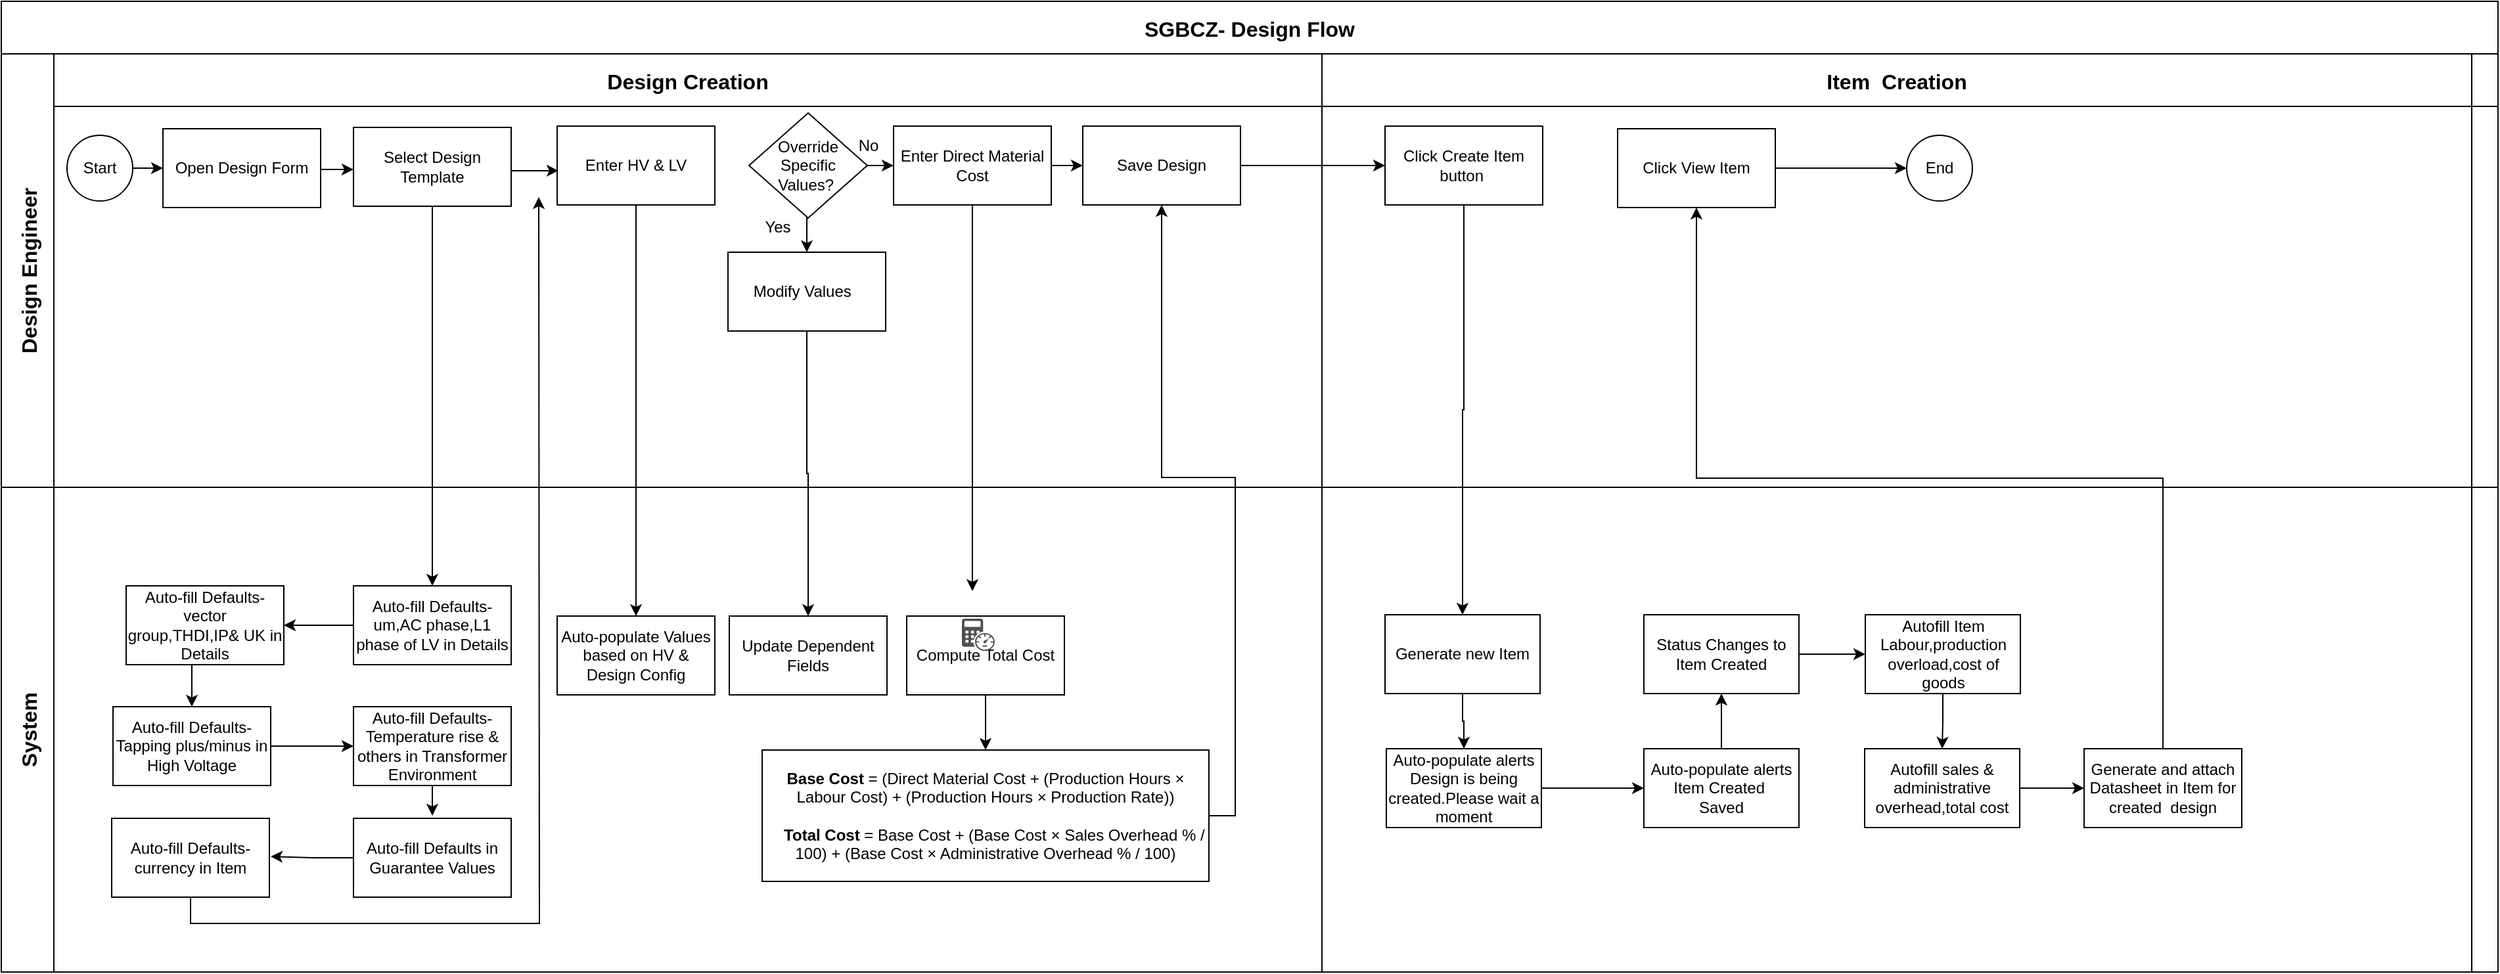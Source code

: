 <mxfile version="27.2.0">
  <diagram id="prtHgNgQTEPvFCAcTncT" name="Page-1">
    <mxGraphModel dx="1754" dy="827" grid="1" gridSize="10" guides="1" tooltips="1" connect="1" arrows="1" fold="1" page="1" pageScale="1" pageWidth="827" pageHeight="1169" math="0" shadow="0">
      <root>
        <mxCell id="0" />
        <mxCell id="1" parent="0" />
        <mxCell id="CLJ9GDin2j8_AuySWexl-37" value="SGBCZ- Design Flow" style="shape=table;childLayout=tableLayout;startSize=40;collapsible=0;recursiveResize=0;expand=0;fontSize=16;fontStyle=1" parent="1" vertex="1">
          <mxGeometry x="50" y="90" width="1900.0" height="739" as="geometry" />
        </mxCell>
        <mxCell id="CLJ9GDin2j8_AuySWexl-38" value="Design Engineer" style="shape=tableRow;horizontal=0;swimlaneHead=0;swimlaneBody=0;top=0;left=0;strokeColor=inherit;bottom=0;right=0;dropTarget=0;fontStyle=1;fillColor=none;points=[[0,0.5],[1,0.5]];portConstraint=eastwest;startSize=40;collapsible=0;recursiveResize=0;expand=0;fontSize=16;strokeWidth=1;" parent="CLJ9GDin2j8_AuySWexl-37" vertex="1">
          <mxGeometry y="40" width="1900.0" height="330" as="geometry" />
        </mxCell>
        <mxCell id="CLJ9GDin2j8_AuySWexl-39" value="Design Creation" style="swimlane;swimlaneHead=0;swimlaneBody=0;fontStyle=1;strokeColor=inherit;connectable=0;fillColor=none;startSize=40;collapsible=0;recursiveResize=0;expand=0;fontSize=16;" parent="CLJ9GDin2j8_AuySWexl-38" vertex="1">
          <mxGeometry x="40" width="965" height="330" as="geometry">
            <mxRectangle width="965" height="330" as="alternateBounds" />
          </mxGeometry>
        </mxCell>
        <mxCell id="2OwA6HHTgpjWCk6-XKWX-9" style="edgeStyle=orthogonalEdgeStyle;rounded=0;orthogonalLoop=1;jettySize=auto;html=1;exitX=1;exitY=0.5;exitDx=0;exitDy=0;entryX=0;entryY=0.5;entryDx=0;entryDy=0;" parent="CLJ9GDin2j8_AuySWexl-39" source="CLJ9GDin2j8_AuySWexl-55" target="CLJ9GDin2j8_AuySWexl-56" edge="1">
          <mxGeometry relative="1" as="geometry" />
        </mxCell>
        <mxCell id="CLJ9GDin2j8_AuySWexl-55" value="Start" style="ellipse;whiteSpace=wrap;html=1;aspect=fixed;" parent="CLJ9GDin2j8_AuySWexl-39" vertex="1">
          <mxGeometry x="10" y="62" width="50" height="50" as="geometry" />
        </mxCell>
        <mxCell id="CLJ9GDin2j8_AuySWexl-73" value="" style="edgeStyle=orthogonalEdgeStyle;rounded=0;orthogonalLoop=1;jettySize=auto;html=1;" parent="CLJ9GDin2j8_AuySWexl-39" edge="1">
          <mxGeometry relative="1" as="geometry">
            <mxPoint x="203" y="88" as="sourcePoint" />
            <mxPoint x="228" y="88" as="targetPoint" />
          </mxGeometry>
        </mxCell>
        <mxCell id="CLJ9GDin2j8_AuySWexl-56" value="Open Design Form" style="rounded=0;whiteSpace=wrap;html=1;" parent="CLJ9GDin2j8_AuySWexl-39" vertex="1">
          <mxGeometry x="83" y="57" width="120" height="60" as="geometry" />
        </mxCell>
        <mxCell id="CLJ9GDin2j8_AuySWexl-69" value="Enter HV &amp;amp; LV" style="rounded=0;whiteSpace=wrap;html=1;" parent="CLJ9GDin2j8_AuySWexl-39" vertex="1">
          <mxGeometry x="383" y="55" width="120" height="60" as="geometry" />
        </mxCell>
        <mxCell id="CLJ9GDin2j8_AuySWexl-74" value="" style="edgeStyle=orthogonalEdgeStyle;rounded=0;orthogonalLoop=1;jettySize=auto;html=1;" parent="CLJ9GDin2j8_AuySWexl-39" edge="1">
          <mxGeometry relative="1" as="geometry">
            <mxPoint x="348" y="88.941" as="sourcePoint" />
            <mxPoint x="384" y="88.941" as="targetPoint" />
          </mxGeometry>
        </mxCell>
        <mxCell id="CLJ9GDin2j8_AuySWexl-68" value="Select Design Template" style="rounded=0;whiteSpace=wrap;html=1;" parent="CLJ9GDin2j8_AuySWexl-39" vertex="1">
          <mxGeometry x="228" y="56" width="120" height="60" as="geometry" />
        </mxCell>
        <mxCell id="CLJ9GDin2j8_AuySWexl-82" style="edgeStyle=orthogonalEdgeStyle;rounded=0;orthogonalLoop=1;jettySize=auto;html=1;exitX=0.5;exitY=1;exitDx=0;exitDy=0;entryX=0.5;entryY=0;entryDx=0;entryDy=0;" parent="CLJ9GDin2j8_AuySWexl-39" source="CLJ9GDin2j8_AuySWexl-79" target="CLJ9GDin2j8_AuySWexl-78" edge="1">
          <mxGeometry relative="1" as="geometry" />
        </mxCell>
        <mxCell id="CLJ9GDin2j8_AuySWexl-94" style="edgeStyle=orthogonalEdgeStyle;rounded=0;orthogonalLoop=1;jettySize=auto;html=1;exitX=1;exitY=0.5;exitDx=0;exitDy=0;entryX=0;entryY=0.5;entryDx=0;entryDy=0;" parent="CLJ9GDin2j8_AuySWexl-39" source="CLJ9GDin2j8_AuySWexl-79" target="CLJ9GDin2j8_AuySWexl-80" edge="1">
          <mxGeometry relative="1" as="geometry">
            <mxPoint x="630" y="85" as="targetPoint" />
          </mxGeometry>
        </mxCell>
        <mxCell id="CLJ9GDin2j8_AuySWexl-79" value="Override Specific Values?&amp;nbsp;" style="rhombus;whiteSpace=wrap;html=1;" parent="CLJ9GDin2j8_AuySWexl-39" vertex="1">
          <mxGeometry x="529" y="45" width="90" height="80" as="geometry" />
        </mxCell>
        <mxCell id="CLJ9GDin2j8_AuySWexl-78" value="Modify Values&amp;nbsp;&amp;nbsp;" style="rounded=0;whiteSpace=wrap;html=1;" parent="CLJ9GDin2j8_AuySWexl-39" vertex="1">
          <mxGeometry x="513" y="151" width="120" height="60" as="geometry" />
        </mxCell>
        <mxCell id="CLJ9GDin2j8_AuySWexl-95" style="edgeStyle=orthogonalEdgeStyle;rounded=0;orthogonalLoop=1;jettySize=auto;html=1;exitX=1;exitY=0.5;exitDx=0;exitDy=0;entryX=0;entryY=0.5;entryDx=0;entryDy=0;" parent="CLJ9GDin2j8_AuySWexl-39" source="CLJ9GDin2j8_AuySWexl-80" target="CLJ9GDin2j8_AuySWexl-90" edge="1">
          <mxGeometry relative="1" as="geometry" />
        </mxCell>
        <mxCell id="2OwA6HHTgpjWCk6-XKWX-1" style="edgeStyle=orthogonalEdgeStyle;rounded=0;orthogonalLoop=1;jettySize=auto;html=1;exitX=0.5;exitY=1;exitDx=0;exitDy=0;" parent="CLJ9GDin2j8_AuySWexl-39" source="CLJ9GDin2j8_AuySWexl-80" edge="1">
          <mxGeometry relative="1" as="geometry">
            <mxPoint x="699" y="409" as="targetPoint" />
          </mxGeometry>
        </mxCell>
        <mxCell id="CLJ9GDin2j8_AuySWexl-80" value="Enter Direct Material Cost" style="rounded=0;whiteSpace=wrap;html=1;" parent="CLJ9GDin2j8_AuySWexl-39" vertex="1">
          <mxGeometry x="639" y="55" width="120" height="60" as="geometry" />
        </mxCell>
        <mxCell id="JPz7TmFqemcX5jHhmIrL-2" style="edgeStyle=orthogonalEdgeStyle;rounded=0;orthogonalLoop=1;jettySize=auto;html=1;exitX=1;exitY=0.5;exitDx=0;exitDy=0;entryX=0;entryY=0.5;entryDx=0;entryDy=0;" edge="1" parent="CLJ9GDin2j8_AuySWexl-39" source="CLJ9GDin2j8_AuySWexl-90" target="CLJ9GDin2j8_AuySWexl-91">
          <mxGeometry relative="1" as="geometry" />
        </mxCell>
        <mxCell id="CLJ9GDin2j8_AuySWexl-90" value="Save Design" style="rounded=0;whiteSpace=wrap;html=1;" parent="CLJ9GDin2j8_AuySWexl-39" vertex="1">
          <mxGeometry x="783" y="55" width="120" height="60" as="geometry" />
        </mxCell>
        <mxCell id="CLJ9GDin2j8_AuySWexl-91" value="Click Create Item button&amp;nbsp;" style="rounded=0;whiteSpace=wrap;html=1;" parent="CLJ9GDin2j8_AuySWexl-39" vertex="1">
          <mxGeometry x="1013" y="55" width="120" height="60" as="geometry" />
        </mxCell>
        <mxCell id="CLJ9GDin2j8_AuySWexl-97" value="No" style="text;html=1;align=center;verticalAlign=middle;whiteSpace=wrap;rounded=0;" parent="CLJ9GDin2j8_AuySWexl-39" vertex="1">
          <mxGeometry x="590" y="55" width="60" height="30" as="geometry" />
        </mxCell>
        <mxCell id="CLJ9GDin2j8_AuySWexl-98" value="Yes" style="text;html=1;align=center;verticalAlign=middle;whiteSpace=wrap;rounded=0;" parent="CLJ9GDin2j8_AuySWexl-39" vertex="1">
          <mxGeometry x="521" y="117" width="60" height="30" as="geometry" />
        </mxCell>
        <mxCell id="CLJ9GDin2j8_AuySWexl-40" value="Item  Creation" style="swimlane;swimlaneHead=0;swimlaneBody=0;fontStyle=1;strokeColor=inherit;connectable=0;fillColor=none;startSize=40;collapsible=0;recursiveResize=0;expand=0;fontSize=16;" parent="CLJ9GDin2j8_AuySWexl-38" vertex="1">
          <mxGeometry x="1005" width="875" height="330" as="geometry">
            <mxRectangle width="875" height="330" as="alternateBounds" />
          </mxGeometry>
        </mxCell>
        <mxCell id="JPz7TmFqemcX5jHhmIrL-59" value="" style="edgeStyle=orthogonalEdgeStyle;rounded=0;orthogonalLoop=1;jettySize=auto;html=1;" edge="1" parent="CLJ9GDin2j8_AuySWexl-40" source="JPz7TmFqemcX5jHhmIrL-27">
          <mxGeometry relative="1" as="geometry">
            <mxPoint x="445" y="87" as="targetPoint" />
          </mxGeometry>
        </mxCell>
        <mxCell id="JPz7TmFqemcX5jHhmIrL-27" value="Click View Item" style="rounded=0;whiteSpace=wrap;html=1;" vertex="1" parent="CLJ9GDin2j8_AuySWexl-40">
          <mxGeometry x="225" y="57" width="120" height="60" as="geometry" />
        </mxCell>
        <mxCell id="JPz7TmFqemcX5jHhmIrL-60" value="End" style="ellipse;whiteSpace=wrap;html=1;aspect=fixed;" vertex="1" parent="CLJ9GDin2j8_AuySWexl-40">
          <mxGeometry x="445" y="62" width="50" height="50" as="geometry" />
        </mxCell>
        <mxCell id="CLJ9GDin2j8_AuySWexl-41" value="" style="swimlane;swimlaneHead=0;swimlaneBody=0;fontStyle=1;strokeColor=inherit;connectable=0;fillColor=none;startSize=40;collapsible=0;recursiveResize=0;expand=0;fontSize=16;" parent="CLJ9GDin2j8_AuySWexl-38" vertex="1">
          <mxGeometry x="1880" width="20" height="330" as="geometry">
            <mxRectangle width="20" height="330" as="alternateBounds" />
          </mxGeometry>
        </mxCell>
        <mxCell id="CLJ9GDin2j8_AuySWexl-42" value="System" style="shape=tableRow;horizontal=0;swimlaneHead=0;swimlaneBody=0;top=0;left=0;strokeColor=inherit;bottom=0;right=0;dropTarget=0;fontStyle=1;fillColor=none;points=[[0,0.5],[1,0.5]];portConstraint=eastwest;startSize=40;collapsible=0;recursiveResize=0;expand=0;fontSize=16;" parent="CLJ9GDin2j8_AuySWexl-37" vertex="1">
          <mxGeometry y="370" width="1900.0" height="369" as="geometry" />
        </mxCell>
        <mxCell id="CLJ9GDin2j8_AuySWexl-43" value="" style="swimlane;swimlaneHead=0;swimlaneBody=0;fontStyle=1;connectable=0;strokeColor=inherit;fillColor=none;startSize=0;collapsible=0;recursiveResize=0;expand=0;fontSize=16;" parent="CLJ9GDin2j8_AuySWexl-42" vertex="1">
          <mxGeometry x="40" width="965" height="369" as="geometry">
            <mxRectangle width="965" height="369" as="alternateBounds" />
          </mxGeometry>
        </mxCell>
        <mxCell id="CLJ9GDin2j8_AuySWexl-70" value="Auto-populate Values based on HV &amp;amp; Design Config" style="rounded=0;whiteSpace=wrap;html=1;" parent="CLJ9GDin2j8_AuySWexl-43" vertex="1">
          <mxGeometry x="383" y="98" width="120" height="60" as="geometry" />
        </mxCell>
        <mxCell id="CLJ9GDin2j8_AuySWexl-88" value="Update Dependent Fields" style="rounded=0;whiteSpace=wrap;html=1;" parent="CLJ9GDin2j8_AuySWexl-43" vertex="1">
          <mxGeometry x="514" y="98" width="120" height="60" as="geometry" />
        </mxCell>
        <mxCell id="CLJ9GDin2j8_AuySWexl-111" style="edgeStyle=orthogonalEdgeStyle;rounded=0;orthogonalLoop=1;jettySize=auto;html=1;exitX=0;exitY=0.5;exitDx=0;exitDy=0;entryX=1;entryY=0.5;entryDx=0;entryDy=0;" parent="CLJ9GDin2j8_AuySWexl-43" source="CLJ9GDin2j8_AuySWexl-99" target="CLJ9GDin2j8_AuySWexl-101" edge="1">
          <mxGeometry relative="1" as="geometry" />
        </mxCell>
        <mxCell id="CLJ9GDin2j8_AuySWexl-99" value="Auto-fill Defaults-um,AC phase,L1 phase of LV in Details" style="rounded=0;whiteSpace=wrap;html=1;" parent="CLJ9GDin2j8_AuySWexl-43" vertex="1">
          <mxGeometry x="228" y="75" width="120" height="60" as="geometry" />
        </mxCell>
        <mxCell id="CLJ9GDin2j8_AuySWexl-112" style="edgeStyle=orthogonalEdgeStyle;rounded=0;orthogonalLoop=1;jettySize=auto;html=1;exitX=0.5;exitY=1;exitDx=0;exitDy=0;entryX=0.5;entryY=0;entryDx=0;entryDy=0;" parent="CLJ9GDin2j8_AuySWexl-43" source="CLJ9GDin2j8_AuySWexl-101" target="CLJ9GDin2j8_AuySWexl-103" edge="1">
          <mxGeometry relative="1" as="geometry" />
        </mxCell>
        <mxCell id="CLJ9GDin2j8_AuySWexl-101" value="Auto-fill Defaults- vector group,THDI,IP&amp;amp; UK in Details" style="rounded=0;whiteSpace=wrap;html=1;" parent="CLJ9GDin2j8_AuySWexl-43" vertex="1">
          <mxGeometry x="55" y="75" width="120" height="60" as="geometry" />
        </mxCell>
        <mxCell id="CLJ9GDin2j8_AuySWexl-113" style="edgeStyle=orthogonalEdgeStyle;rounded=0;orthogonalLoop=1;jettySize=auto;html=1;entryX=0;entryY=0.5;entryDx=0;entryDy=0;" parent="CLJ9GDin2j8_AuySWexl-43" source="CLJ9GDin2j8_AuySWexl-103" target="CLJ9GDin2j8_AuySWexl-104" edge="1">
          <mxGeometry relative="1" as="geometry" />
        </mxCell>
        <mxCell id="CLJ9GDin2j8_AuySWexl-103" value="Auto-fill Defaults- Tapping plus/minus in High Voltage" style="rounded=0;whiteSpace=wrap;html=1;" parent="CLJ9GDin2j8_AuySWexl-43" vertex="1">
          <mxGeometry x="45" y="167" width="120" height="60" as="geometry" />
        </mxCell>
        <mxCell id="CLJ9GDin2j8_AuySWexl-114" style="edgeStyle=orthogonalEdgeStyle;rounded=0;orthogonalLoop=1;jettySize=auto;html=1;exitX=0.5;exitY=1;exitDx=0;exitDy=0;" parent="CLJ9GDin2j8_AuySWexl-43" source="CLJ9GDin2j8_AuySWexl-104" edge="1">
          <mxGeometry relative="1" as="geometry">
            <mxPoint x="288" y="250" as="targetPoint" />
          </mxGeometry>
        </mxCell>
        <mxCell id="CLJ9GDin2j8_AuySWexl-104" value="Auto-fill Defaults- Temperature rise &amp;amp; others in Transformer Environment" style="rounded=0;whiteSpace=wrap;html=1;" parent="CLJ9GDin2j8_AuySWexl-43" vertex="1">
          <mxGeometry x="228" y="167" width="120" height="60" as="geometry" />
        </mxCell>
        <mxCell id="CLJ9GDin2j8_AuySWexl-115" style="edgeStyle=orthogonalEdgeStyle;rounded=0;orthogonalLoop=1;jettySize=auto;html=1;exitX=0;exitY=0.5;exitDx=0;exitDy=0;" parent="CLJ9GDin2j8_AuySWexl-43" source="CLJ9GDin2j8_AuySWexl-107" edge="1">
          <mxGeometry relative="1" as="geometry">
            <mxPoint x="165" y="281" as="targetPoint" />
          </mxGeometry>
        </mxCell>
        <mxCell id="CLJ9GDin2j8_AuySWexl-107" value="Auto-fill Defaults in Guarantee Values" style="rounded=0;whiteSpace=wrap;html=1;" parent="CLJ9GDin2j8_AuySWexl-43" vertex="1">
          <mxGeometry x="228" y="252" width="120" height="60" as="geometry" />
        </mxCell>
        <mxCell id="CLJ9GDin2j8_AuySWexl-121" style="edgeStyle=orthogonalEdgeStyle;rounded=0;orthogonalLoop=1;jettySize=auto;html=1;exitX=0.5;exitY=1;exitDx=0;exitDy=0;" parent="CLJ9GDin2j8_AuySWexl-43" source="CLJ9GDin2j8_AuySWexl-108" edge="1">
          <mxGeometry relative="1" as="geometry">
            <mxPoint x="369" y="-221" as="targetPoint" />
          </mxGeometry>
        </mxCell>
        <mxCell id="CLJ9GDin2j8_AuySWexl-108" value="Auto-fill Defaults- currency in Item" style="rounded=0;whiteSpace=wrap;html=1;" parent="CLJ9GDin2j8_AuySWexl-43" vertex="1">
          <mxGeometry x="44" y="252" width="120" height="60" as="geometry" />
        </mxCell>
        <mxCell id="2OwA6HHTgpjWCk6-XKWX-2" value="Compute Total Cost" style="rounded=0;whiteSpace=wrap;html=1;" parent="CLJ9GDin2j8_AuySWexl-43" vertex="1">
          <mxGeometry x="649" y="98" width="120" height="60" as="geometry" />
        </mxCell>
        <mxCell id="2OwA6HHTgpjWCk6-XKWX-5" value="&lt;b&gt;Base Cost&lt;/b&gt; = (Direct Material Cost + (Production Hours × Labour Cost) + (Production Hours × Production Rate))&lt;br&gt;&lt;br&gt;&amp;nbsp; &amp;nbsp; &lt;b&gt;Total Cost&lt;/b&gt; = Base Cost + (Base Cost × Sales Overhead % / 100) + (Base Cost × Administrative Overhead % / 100)" style="points=[[0.25,0,0],[0.5,0,0],[0.75,0,0],[1,0.25,0],[1,0.5,0],[1,0.75,0],[0.75,1,0],[0.5,1,0],[0.25,1,0],[0,0.75,0],[0,0.5,0],[0,0.25,0]];shape=mxgraph.bpmn.task2;whiteSpace=wrap;rectStyle=rounded;size=10;html=1;container=1;expand=0;collapsible=0;taskMarker=service;" parent="CLJ9GDin2j8_AuySWexl-43" vertex="1">
          <mxGeometry x="539" y="200" width="340" height="100" as="geometry" />
        </mxCell>
        <mxCell id="2OwA6HHTgpjWCk6-XKWX-6" style="edgeStyle=orthogonalEdgeStyle;rounded=0;orthogonalLoop=1;jettySize=auto;html=1;exitX=0.5;exitY=1;exitDx=0;exitDy=0;entryX=0.5;entryY=0;entryDx=0;entryDy=0;entryPerimeter=0;" parent="CLJ9GDin2j8_AuySWexl-43" source="2OwA6HHTgpjWCk6-XKWX-2" target="2OwA6HHTgpjWCk6-XKWX-5" edge="1">
          <mxGeometry relative="1" as="geometry" />
        </mxCell>
        <mxCell id="2OwA6HHTgpjWCk6-XKWX-12" value="" style="sketch=0;pointerEvents=1;shadow=0;dashed=0;html=1;strokeColor=none;fillColor=#505050;labelPosition=center;verticalLabelPosition=bottom;verticalAlign=top;outlineConnect=0;align=center;shape=mxgraph.office.concepts.bandwidth_calculator;" parent="CLJ9GDin2j8_AuySWexl-43" vertex="1">
          <mxGeometry x="691" y="100" width="25" height="24.5" as="geometry" />
        </mxCell>
        <mxCell id="CLJ9GDin2j8_AuySWexl-44" value="" style="swimlane;swimlaneHead=0;swimlaneBody=0;fontStyle=1;connectable=0;strokeColor=inherit;fillColor=none;startSize=0;collapsible=0;recursiveResize=0;expand=0;fontSize=16;" parent="CLJ9GDin2j8_AuySWexl-42" vertex="1">
          <mxGeometry x="1005" width="875" height="369" as="geometry">
            <mxRectangle width="875" height="369" as="alternateBounds" />
          </mxGeometry>
        </mxCell>
        <mxCell id="JPz7TmFqemcX5jHhmIrL-24" style="edgeStyle=orthogonalEdgeStyle;rounded=0;orthogonalLoop=1;jettySize=auto;html=1;exitX=0.5;exitY=0;exitDx=0;exitDy=0;entryX=0.5;entryY=1;entryDx=0;entryDy=0;" edge="1" parent="CLJ9GDin2j8_AuySWexl-44" source="JPz7TmFqemcX5jHhmIrL-3" target="JPz7TmFqemcX5jHhmIrL-9">
          <mxGeometry relative="1" as="geometry" />
        </mxCell>
        <mxCell id="JPz7TmFqemcX5jHhmIrL-3" value="Auto-populate alerts&lt;br&gt;Item Created&amp;nbsp;&lt;br&gt;Saved" style="rounded=0;whiteSpace=wrap;html=1;" vertex="1" parent="CLJ9GDin2j8_AuySWexl-44">
          <mxGeometry x="245" y="199" width="118" height="60" as="geometry" />
        </mxCell>
        <mxCell id="JPz7TmFqemcX5jHhmIrL-25" style="edgeStyle=orthogonalEdgeStyle;rounded=0;orthogonalLoop=1;jettySize=auto;html=1;exitX=1;exitY=0.5;exitDx=0;exitDy=0;entryX=0;entryY=0.5;entryDx=0;entryDy=0;" edge="1" parent="CLJ9GDin2j8_AuySWexl-44" source="JPz7TmFqemcX5jHhmIrL-9" target="JPz7TmFqemcX5jHhmIrL-14">
          <mxGeometry relative="1" as="geometry" />
        </mxCell>
        <mxCell id="JPz7TmFqemcX5jHhmIrL-9" value="Status Changes to Item Created" style="rounded=0;whiteSpace=wrap;html=1;" vertex="1" parent="CLJ9GDin2j8_AuySWexl-44">
          <mxGeometry x="245" y="97" width="118" height="60" as="geometry" />
        </mxCell>
        <mxCell id="JPz7TmFqemcX5jHhmIrL-32" style="edgeStyle=orthogonalEdgeStyle;rounded=0;orthogonalLoop=1;jettySize=auto;html=1;exitX=1;exitY=0.5;exitDx=0;exitDy=0;entryX=0;entryY=0.5;entryDx=0;entryDy=0;" edge="1" parent="CLJ9GDin2j8_AuySWexl-44" source="JPz7TmFqemcX5jHhmIrL-13" target="JPz7TmFqemcX5jHhmIrL-30">
          <mxGeometry relative="1" as="geometry" />
        </mxCell>
        <mxCell id="JPz7TmFqemcX5jHhmIrL-13" value="Autofill sales &amp;amp; administrative overhead,total cost" style="rounded=0;whiteSpace=wrap;html=1;" vertex="1" parent="CLJ9GDin2j8_AuySWexl-44">
          <mxGeometry x="413" y="199" width="118" height="60" as="geometry" />
        </mxCell>
        <mxCell id="JPz7TmFqemcX5jHhmIrL-26" style="edgeStyle=orthogonalEdgeStyle;rounded=0;orthogonalLoop=1;jettySize=auto;html=1;exitX=0.5;exitY=1;exitDx=0;exitDy=0;entryX=0.5;entryY=0;entryDx=0;entryDy=0;" edge="1" parent="CLJ9GDin2j8_AuySWexl-44" source="JPz7TmFqemcX5jHhmIrL-14" target="JPz7TmFqemcX5jHhmIrL-13">
          <mxGeometry relative="1" as="geometry" />
        </mxCell>
        <mxCell id="JPz7TmFqemcX5jHhmIrL-14" value="Autofill Item Labour,production overload,cost of goods" style="rounded=0;whiteSpace=wrap;html=1;" vertex="1" parent="CLJ9GDin2j8_AuySWexl-44">
          <mxGeometry x="413.5" y="97" width="118" height="60" as="geometry" />
        </mxCell>
        <mxCell id="JPz7TmFqemcX5jHhmIrL-20" value="Generate new Item" style="rounded=0;whiteSpace=wrap;html=1;" vertex="1" parent="CLJ9GDin2j8_AuySWexl-44">
          <mxGeometry x="48" y="97" width="118" height="60" as="geometry" />
        </mxCell>
        <mxCell id="JPz7TmFqemcX5jHhmIrL-23" style="edgeStyle=orthogonalEdgeStyle;rounded=0;orthogonalLoop=1;jettySize=auto;html=1;exitX=1;exitY=0.5;exitDx=0;exitDy=0;entryX=0;entryY=0.5;entryDx=0;entryDy=0;" edge="1" parent="CLJ9GDin2j8_AuySWexl-44" source="JPz7TmFqemcX5jHhmIrL-1" target="JPz7TmFqemcX5jHhmIrL-3">
          <mxGeometry relative="1" as="geometry" />
        </mxCell>
        <mxCell id="JPz7TmFqemcX5jHhmIrL-1" value="Auto-populate alerts&lt;br&gt;Design is being created.Please wait a moment" style="rounded=0;whiteSpace=wrap;html=1;" vertex="1" parent="CLJ9GDin2j8_AuySWexl-44">
          <mxGeometry x="49" y="199" width="118" height="60" as="geometry" />
        </mxCell>
        <mxCell id="JPz7TmFqemcX5jHhmIrL-6" style="edgeStyle=orthogonalEdgeStyle;rounded=0;orthogonalLoop=1;jettySize=auto;html=1;exitX=0.5;exitY=1;exitDx=0;exitDy=0;entryX=0.5;entryY=0;entryDx=0;entryDy=0;" edge="1" parent="CLJ9GDin2j8_AuySWexl-44" source="JPz7TmFqemcX5jHhmIrL-20" target="JPz7TmFqemcX5jHhmIrL-1">
          <mxGeometry relative="1" as="geometry" />
        </mxCell>
        <mxCell id="JPz7TmFqemcX5jHhmIrL-30" value="Generate and attach Datasheet in Item for created&amp;nbsp; design" style="rounded=0;whiteSpace=wrap;html=1;" vertex="1" parent="CLJ9GDin2j8_AuySWexl-44">
          <mxGeometry x="580" y="199" width="120" height="60" as="geometry" />
        </mxCell>
        <mxCell id="CLJ9GDin2j8_AuySWexl-45" value="" style="swimlane;swimlaneHead=0;swimlaneBody=0;fontStyle=1;connectable=0;strokeColor=inherit;fillColor=none;startSize=0;collapsible=0;recursiveResize=0;expand=0;fontSize=16;" parent="CLJ9GDin2j8_AuySWexl-42" vertex="1">
          <mxGeometry x="1880" width="20" height="369" as="geometry">
            <mxRectangle width="20" height="369" as="alternateBounds" />
          </mxGeometry>
        </mxCell>
        <mxCell id="CLJ9GDin2j8_AuySWexl-71" style="edgeStyle=orthogonalEdgeStyle;rounded=0;orthogonalLoop=1;jettySize=auto;html=1;exitX=0.5;exitY=1;exitDx=0;exitDy=0;" parent="CLJ9GDin2j8_AuySWexl-37" source="CLJ9GDin2j8_AuySWexl-69" target="CLJ9GDin2j8_AuySWexl-70" edge="1">
          <mxGeometry relative="1" as="geometry" />
        </mxCell>
        <mxCell id="CLJ9GDin2j8_AuySWexl-89" style="edgeStyle=orthogonalEdgeStyle;rounded=0;orthogonalLoop=1;jettySize=auto;html=1;entryX=0.5;entryY=0;entryDx=0;entryDy=0;" parent="CLJ9GDin2j8_AuySWexl-37" source="CLJ9GDin2j8_AuySWexl-78" target="CLJ9GDin2j8_AuySWexl-88" edge="1">
          <mxGeometry relative="1" as="geometry" />
        </mxCell>
        <mxCell id="CLJ9GDin2j8_AuySWexl-100" style="edgeStyle=orthogonalEdgeStyle;rounded=0;orthogonalLoop=1;jettySize=auto;html=1;exitX=0.5;exitY=1;exitDx=0;exitDy=0;" parent="CLJ9GDin2j8_AuySWexl-37" source="CLJ9GDin2j8_AuySWexl-68" target="CLJ9GDin2j8_AuySWexl-99" edge="1">
          <mxGeometry relative="1" as="geometry" />
        </mxCell>
        <mxCell id="2OwA6HHTgpjWCk6-XKWX-8" style="edgeStyle=orthogonalEdgeStyle;rounded=0;orthogonalLoop=1;jettySize=auto;html=1;exitX=1;exitY=0.5;exitDx=0;exitDy=0;exitPerimeter=0;entryX=0.5;entryY=1;entryDx=0;entryDy=0;" parent="CLJ9GDin2j8_AuySWexl-37" source="2OwA6HHTgpjWCk6-XKWX-5" target="CLJ9GDin2j8_AuySWexl-90" edge="1">
          <mxGeometry relative="1" as="geometry">
            <mxPoint x="875" y="210" as="targetPoint" />
          </mxGeometry>
        </mxCell>
        <mxCell id="JPz7TmFqemcX5jHhmIrL-21" value="" style="edgeStyle=orthogonalEdgeStyle;rounded=0;orthogonalLoop=1;jettySize=auto;html=1;exitX=0.5;exitY=1;exitDx=0;exitDy=0;entryX=0.5;entryY=0;entryDx=0;entryDy=0;" edge="1" parent="CLJ9GDin2j8_AuySWexl-37" source="CLJ9GDin2j8_AuySWexl-91" target="JPz7TmFqemcX5jHhmIrL-20">
          <mxGeometry relative="1" as="geometry">
            <mxPoint x="2708" y="594" as="sourcePoint" />
            <mxPoint x="2709" y="889" as="targetPoint" />
          </mxGeometry>
        </mxCell>
        <mxCell id="JPz7TmFqemcX5jHhmIrL-57" style="edgeStyle=orthogonalEdgeStyle;rounded=0;orthogonalLoop=1;jettySize=auto;html=1;exitX=0.5;exitY=0;exitDx=0;exitDy=0;entryX=0.5;entryY=1;entryDx=0;entryDy=0;" edge="1" parent="CLJ9GDin2j8_AuySWexl-37" source="JPz7TmFqemcX5jHhmIrL-30" target="JPz7TmFqemcX5jHhmIrL-27">
          <mxGeometry relative="1" as="geometry" />
        </mxCell>
      </root>
    </mxGraphModel>
  </diagram>
</mxfile>
